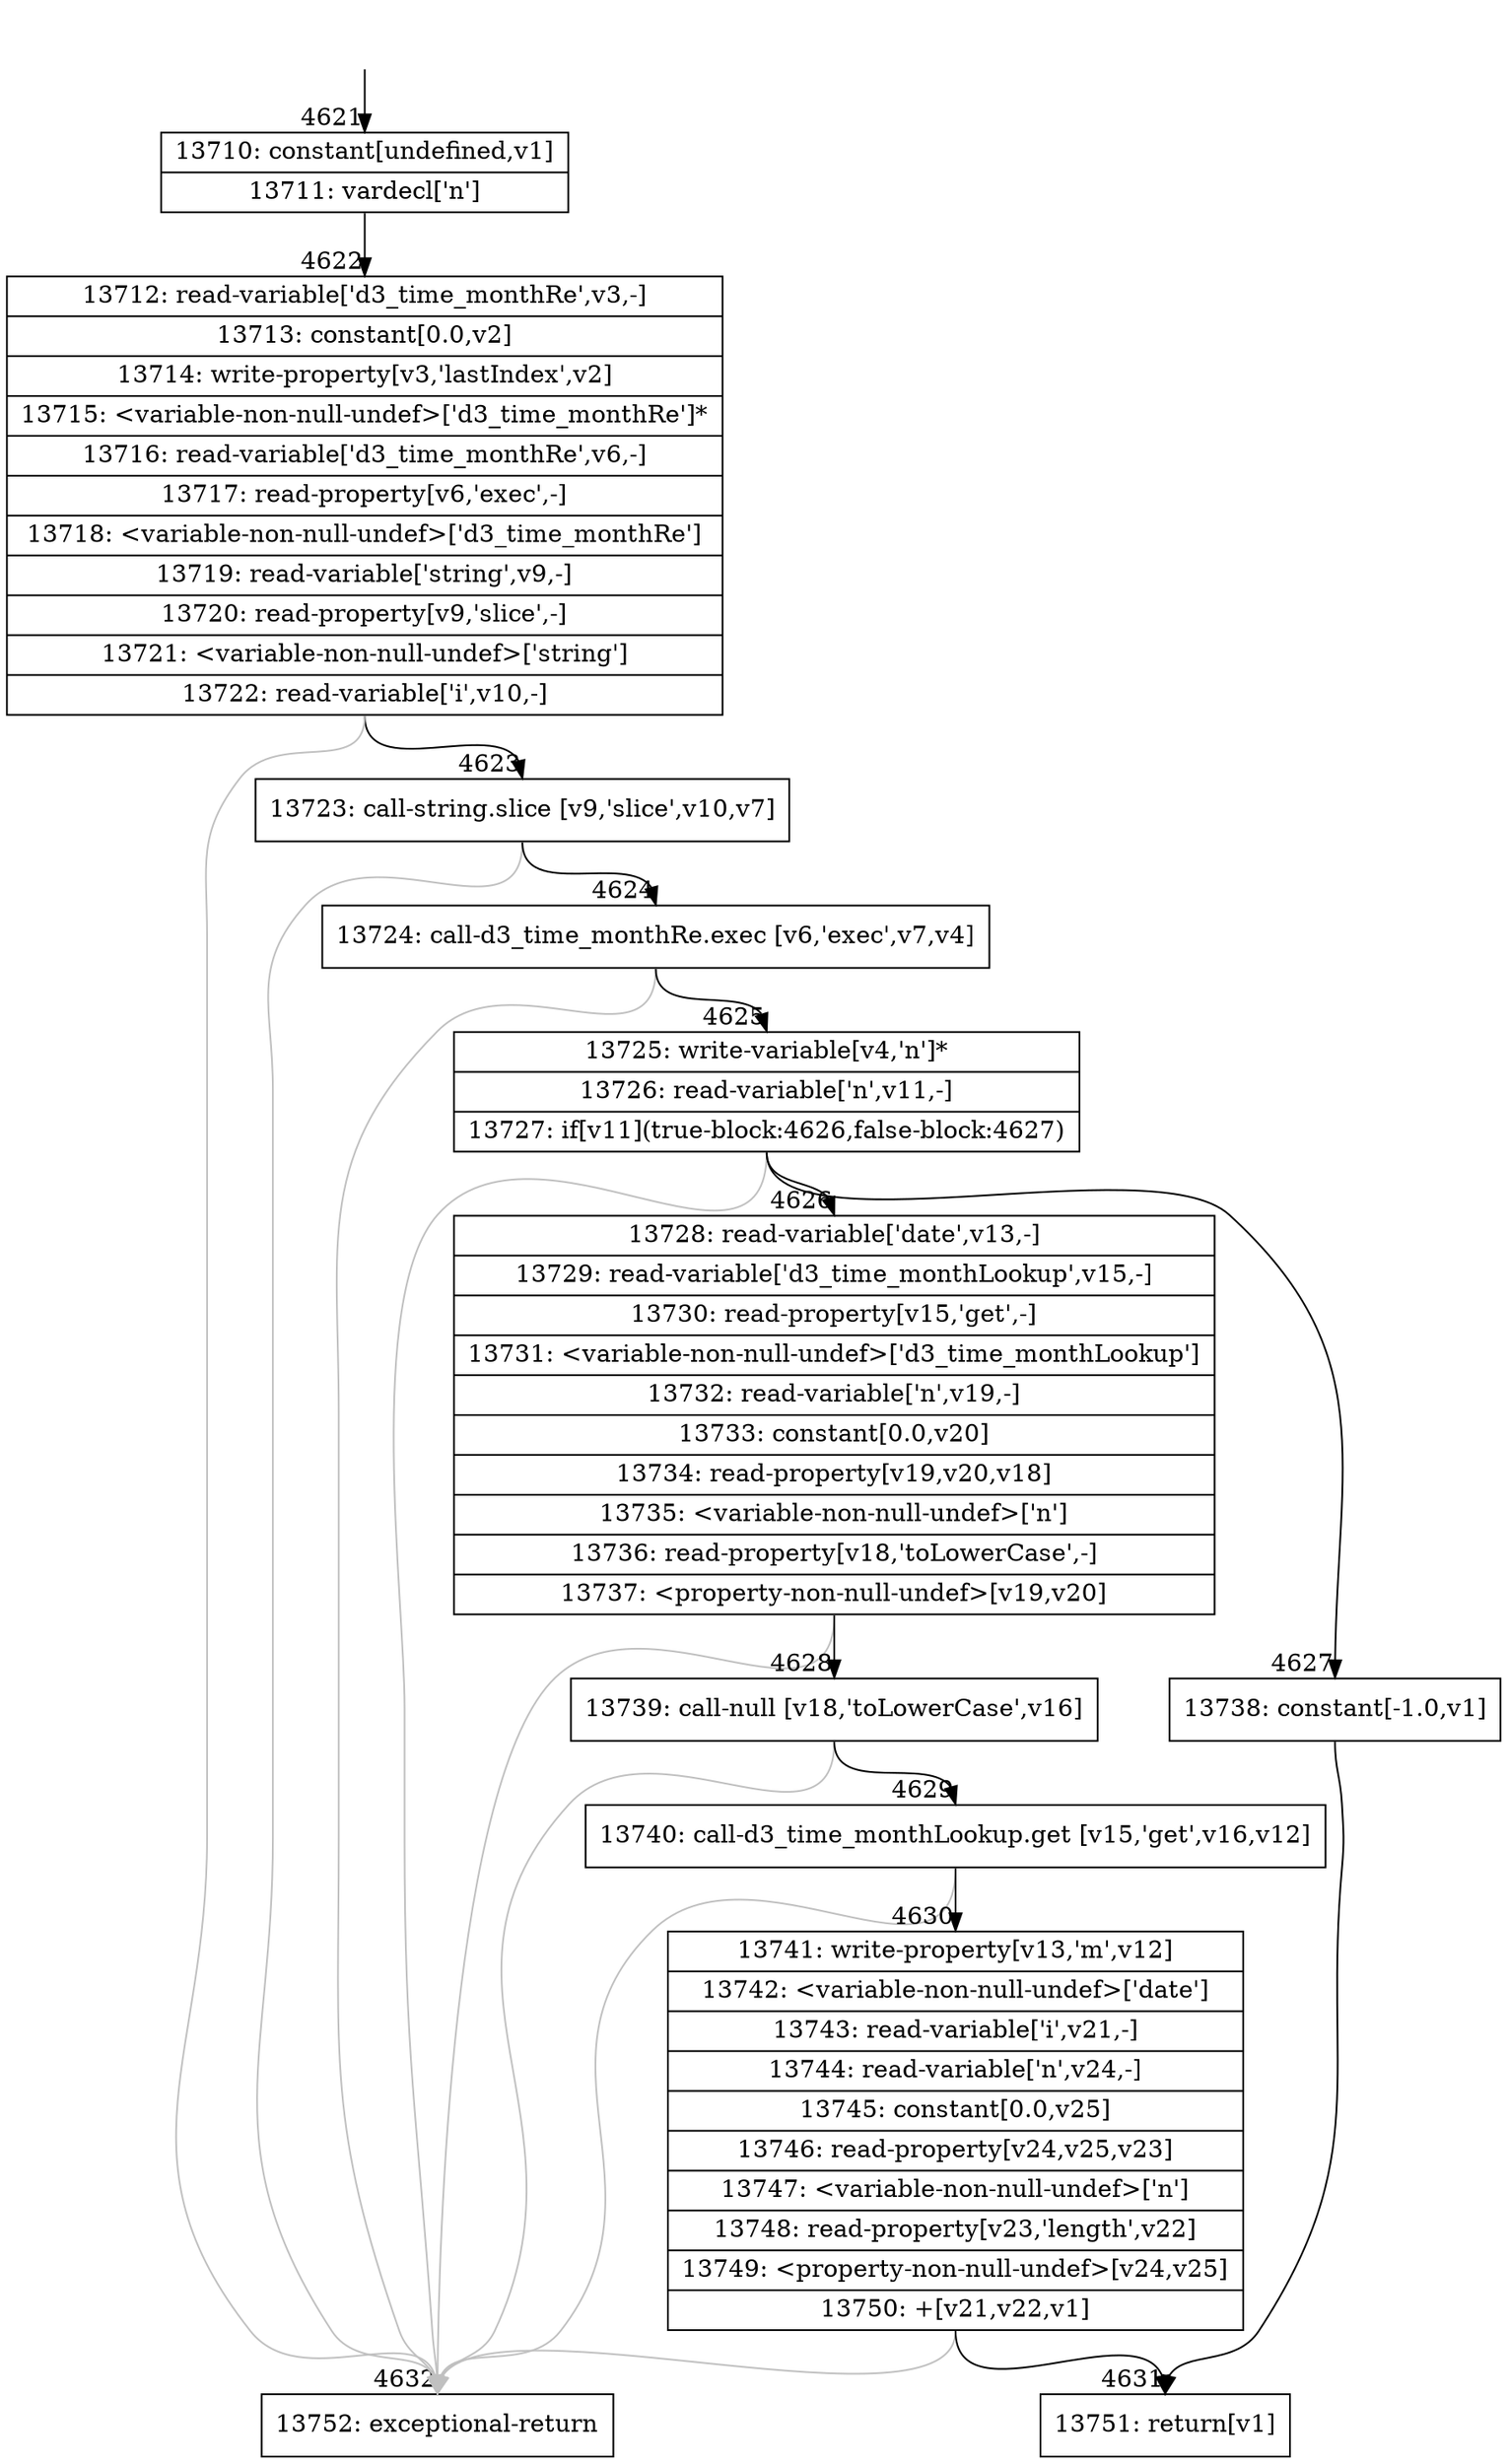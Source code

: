 digraph {
rankdir="TD"
BB_entry435[shape=none,label=""];
BB_entry435 -> BB4621 [tailport=s, headport=n, headlabel="    4621"]
BB4621 [shape=record label="{13710: constant[undefined,v1]|13711: vardecl['n']}" ] 
BB4621 -> BB4622 [tailport=s, headport=n, headlabel="      4622"]
BB4622 [shape=record label="{13712: read-variable['d3_time_monthRe',v3,-]|13713: constant[0.0,v2]|13714: write-property[v3,'lastIndex',v2]|13715: \<variable-non-null-undef\>['d3_time_monthRe']*|13716: read-variable['d3_time_monthRe',v6,-]|13717: read-property[v6,'exec',-]|13718: \<variable-non-null-undef\>['d3_time_monthRe']|13719: read-variable['string',v9,-]|13720: read-property[v9,'slice',-]|13721: \<variable-non-null-undef\>['string']|13722: read-variable['i',v10,-]}" ] 
BB4622 -> BB4623 [tailport=s, headport=n, headlabel="      4623"]
BB4622 -> BB4632 [tailport=s, headport=n, color=gray, headlabel="      4632"]
BB4623 [shape=record label="{13723: call-string.slice [v9,'slice',v10,v7]}" ] 
BB4623 -> BB4624 [tailport=s, headport=n, headlabel="      4624"]
BB4623 -> BB4632 [tailport=s, headport=n, color=gray]
BB4624 [shape=record label="{13724: call-d3_time_monthRe.exec [v6,'exec',v7,v4]}" ] 
BB4624 -> BB4625 [tailport=s, headport=n, headlabel="      4625"]
BB4624 -> BB4632 [tailport=s, headport=n, color=gray]
BB4625 [shape=record label="{13725: write-variable[v4,'n']*|13726: read-variable['n',v11,-]|13727: if[v11](true-block:4626,false-block:4627)}" ] 
BB4625 -> BB4626 [tailport=s, headport=n, headlabel="      4626"]
BB4625 -> BB4627 [tailport=s, headport=n, headlabel="      4627"]
BB4625 -> BB4632 [tailport=s, headport=n, color=gray]
BB4626 [shape=record label="{13728: read-variable['date',v13,-]|13729: read-variable['d3_time_monthLookup',v15,-]|13730: read-property[v15,'get',-]|13731: \<variable-non-null-undef\>['d3_time_monthLookup']|13732: read-variable['n',v19,-]|13733: constant[0.0,v20]|13734: read-property[v19,v20,v18]|13735: \<variable-non-null-undef\>['n']|13736: read-property[v18,'toLowerCase',-]|13737: \<property-non-null-undef\>[v19,v20]}" ] 
BB4626 -> BB4628 [tailport=s, headport=n, headlabel="      4628"]
BB4626 -> BB4632 [tailport=s, headport=n, color=gray]
BB4627 [shape=record label="{13738: constant[-1.0,v1]}" ] 
BB4627 -> BB4631 [tailport=s, headport=n, headlabel="      4631"]
BB4628 [shape=record label="{13739: call-null [v18,'toLowerCase',v16]}" ] 
BB4628 -> BB4629 [tailport=s, headport=n, headlabel="      4629"]
BB4628 -> BB4632 [tailport=s, headport=n, color=gray]
BB4629 [shape=record label="{13740: call-d3_time_monthLookup.get [v15,'get',v16,v12]}" ] 
BB4629 -> BB4630 [tailport=s, headport=n, headlabel="      4630"]
BB4629 -> BB4632 [tailport=s, headport=n, color=gray]
BB4630 [shape=record label="{13741: write-property[v13,'m',v12]|13742: \<variable-non-null-undef\>['date']|13743: read-variable['i',v21,-]|13744: read-variable['n',v24,-]|13745: constant[0.0,v25]|13746: read-property[v24,v25,v23]|13747: \<variable-non-null-undef\>['n']|13748: read-property[v23,'length',v22]|13749: \<property-non-null-undef\>[v24,v25]|13750: +[v21,v22,v1]}" ] 
BB4630 -> BB4631 [tailport=s, headport=n]
BB4630 -> BB4632 [tailport=s, headport=n, color=gray]
BB4631 [shape=record label="{13751: return[v1]}" ] 
BB4632 [shape=record label="{13752: exceptional-return}" ] 
//#$~ 2703
}
